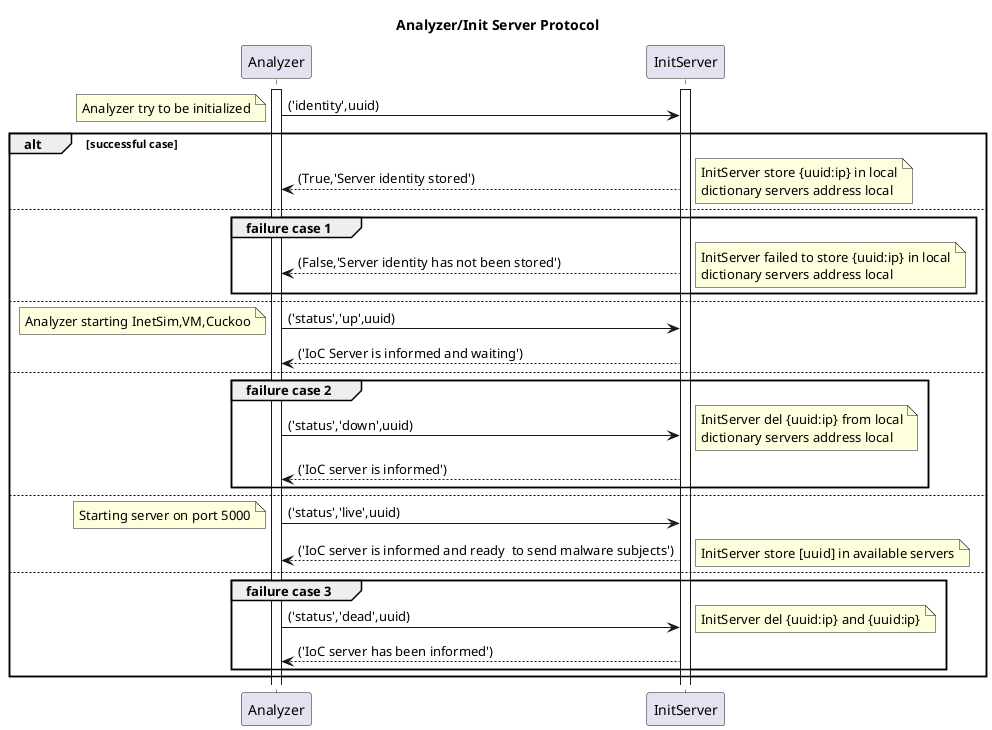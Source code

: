 @startuml
title Analyzer/Init Server Protocol
activate Analyzer
activate InitServer
Analyzer->InitServer:('identity',uuid)
note left:Analyzer try to be initialized
alt successful case
    InitServer-->Analyzer:(True,'Server identity stored')
    note right:InitServer store {uuid:ip} in local\ndictionary servers address local
else
    group failure case 1
    InitServer-->Analyzer:(False,'Server identity has not been stored')
    note right:InitServer failed to store {uuid:ip} in local\ndictionary servers address local
    end

else
    activate Analyzer
    Analyzer->InitServer:('status','up',uuid)
    note left:Analyzer starting InetSim,VM,Cuckoo
    InitServer-->Analyzer:('IoC Server is informed and waiting')
else
    group failure case 2
    Analyzer->InitServer:('status','down',uuid)
    note right:InitServer del {uuid:ip} from local\ndictionary servers address local
    InitServer-->Analyzer:('IoC server is informed')
    end
else
    Analyzer->InitServer:('status','live',uuid)
    note left:Starting server on port 5000
    InitServer-->Analyzer:('IoC server is informed and ready  to send malware subjects')
    note right: InitServer store [uuid] in available servers
else
    group failure case 3
    Analyzer->InitServer:('status','dead',uuid)
    note right:InitServer del {uuid:ip} and {uuid:ip}
    InitServer-->Analyzer:('IoC server has been informed')
    end
end




@enduml
